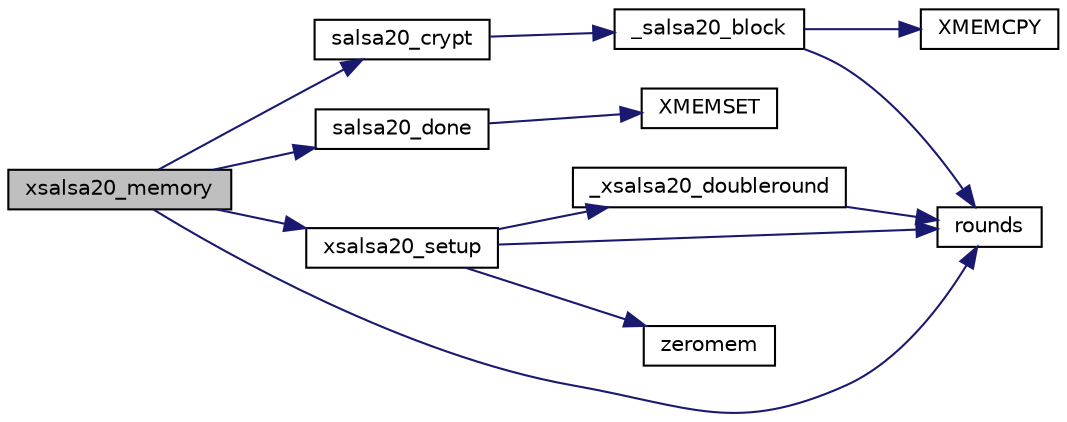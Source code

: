 digraph "xsalsa20_memory"
{
 // LATEX_PDF_SIZE
  edge [fontname="Helvetica",fontsize="10",labelfontname="Helvetica",labelfontsize="10"];
  node [fontname="Helvetica",fontsize="10",shape=record];
  rankdir="LR";
  Node0 [label="xsalsa20_memory",height=0.2,width=0.4,color="black", fillcolor="grey75", style="filled", fontcolor="black",tooltip="Encrypt (or decrypt) bytes of ciphertext (or plaintext) with XSalsa20."];
  Node0 -> Node1 [color="midnightblue",fontsize="10",style="solid",fontname="Helvetica"];
  Node1 [label="rounds",height=0.2,width=0.4,color="black", fillcolor="white", style="filled",URL="$kseed_8c.html#a51da46362a22c8107683876e9c12ec82",tooltip=" "];
  Node0 -> Node2 [color="midnightblue",fontsize="10",style="solid",fontname="Helvetica"];
  Node2 [label="salsa20_crypt",height=0.2,width=0.4,color="black", fillcolor="white", style="filled",URL="$salsa20__crypt_8c.html#ac9983b8790b277b19ac0e6efcd5bc298",tooltip="Encrypt (or decrypt) bytes of ciphertext (or plaintext) with Salsa20."];
  Node2 -> Node3 [color="midnightblue",fontsize="10",style="solid",fontname="Helvetica"];
  Node3 [label="_salsa20_block",height=0.2,width=0.4,color="black", fillcolor="white", style="filled",URL="$salsa20__crypt_8c.html#af84eeda458c4aba7b72d6fb99fc70242",tooltip=" "];
  Node3 -> Node1 [color="midnightblue",fontsize="10",style="solid",fontname="Helvetica"];
  Node3 -> Node4 [color="midnightblue",fontsize="10",style="solid",fontname="Helvetica"];
  Node4 [label="XMEMCPY",height=0.2,width=0.4,color="black", fillcolor="white", style="filled",URL="$tomcrypt__cfg_8h.html#a7691dd48d60d5fc6daf2fa7ec4c55e12",tooltip=" "];
  Node0 -> Node5 [color="midnightblue",fontsize="10",style="solid",fontname="Helvetica"];
  Node5 [label="salsa20_done",height=0.2,width=0.4,color="black", fillcolor="white", style="filled",URL="$salsa20__done_8c.html#a465c34bbeed87ae78733565f8c2c698c",tooltip="Terminate and clear Salsa20 state."];
  Node5 -> Node6 [color="midnightblue",fontsize="10",style="solid",fontname="Helvetica"];
  Node6 [label="XMEMSET",height=0.2,width=0.4,color="black", fillcolor="white", style="filled",URL="$tomcrypt__cfg_8h.html#aa3c34a6f6c61de7da9258b5a30e32c2f",tooltip=" "];
  Node0 -> Node7 [color="midnightblue",fontsize="10",style="solid",fontname="Helvetica"];
  Node7 [label="xsalsa20_setup",height=0.2,width=0.4,color="black", fillcolor="white", style="filled",URL="$xsalsa20__setup_8c.html#a974b021979b425374d24f4ce4304ee8c",tooltip="Initialize an XSalsa20 context."];
  Node7 -> Node1 [color="midnightblue",fontsize="10",style="solid",fontname="Helvetica"];
  Node7 -> Node8 [color="midnightblue",fontsize="10",style="solid",fontname="Helvetica"];
  Node8 [label="_xsalsa20_doubleround",height=0.2,width=0.4,color="black", fillcolor="white", style="filled",URL="$xsalsa20__setup_8c.html#a55d9b8c849cdbceb4ef9850dadd47a92",tooltip=" "];
  Node8 -> Node1 [color="midnightblue",fontsize="10",style="solid",fontname="Helvetica"];
  Node7 -> Node9 [color="midnightblue",fontsize="10",style="solid",fontname="Helvetica"];
  Node9 [label="zeromem",height=0.2,width=0.4,color="black", fillcolor="white", style="filled",URL="$tomcrypt__misc_8h.html#a63b6e188713790263bfd3612fe8b398f",tooltip="Zero a block of memory."];
}
